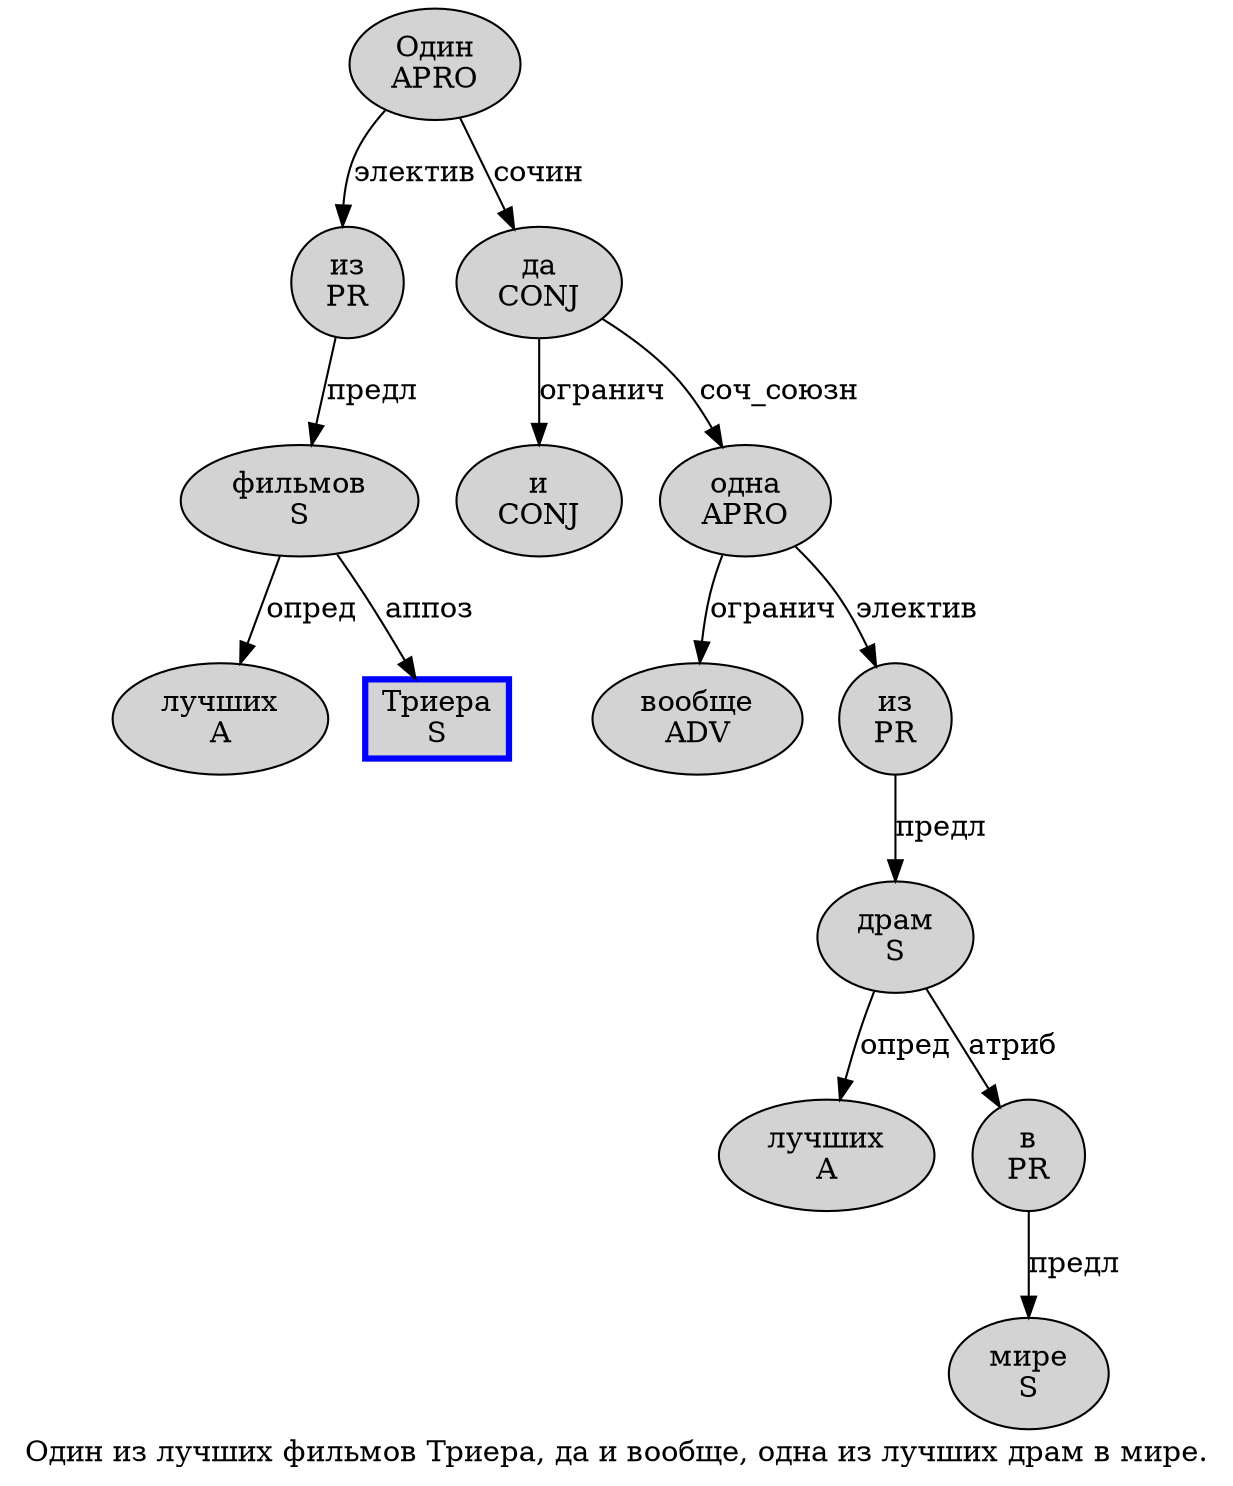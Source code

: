 digraph SENTENCE_700 {
	graph [label="Один из лучших фильмов Триера, да и вообще, одна из лучших драм в мире."]
	node [style=filled]
		0 [label="Один
APRO" color="" fillcolor=lightgray penwidth=1 shape=ellipse]
		1 [label="из
PR" color="" fillcolor=lightgray penwidth=1 shape=ellipse]
		2 [label="лучших
A" color="" fillcolor=lightgray penwidth=1 shape=ellipse]
		3 [label="фильмов
S" color="" fillcolor=lightgray penwidth=1 shape=ellipse]
		4 [label="Триера
S" color=blue fillcolor=lightgray penwidth=3 shape=box]
		6 [label="да
CONJ" color="" fillcolor=lightgray penwidth=1 shape=ellipse]
		7 [label="и
CONJ" color="" fillcolor=lightgray penwidth=1 shape=ellipse]
		8 [label="вообще
ADV" color="" fillcolor=lightgray penwidth=1 shape=ellipse]
		10 [label="одна
APRO" color="" fillcolor=lightgray penwidth=1 shape=ellipse]
		11 [label="из
PR" color="" fillcolor=lightgray penwidth=1 shape=ellipse]
		12 [label="лучших
A" color="" fillcolor=lightgray penwidth=1 shape=ellipse]
		13 [label="драм
S" color="" fillcolor=lightgray penwidth=1 shape=ellipse]
		14 [label="в
PR" color="" fillcolor=lightgray penwidth=1 shape=ellipse]
		15 [label="мире
S" color="" fillcolor=lightgray penwidth=1 shape=ellipse]
			14 -> 15 [label="предл"]
			1 -> 3 [label="предл"]
			10 -> 8 [label="огранич"]
			10 -> 11 [label="электив"]
			13 -> 12 [label="опред"]
			13 -> 14 [label="атриб"]
			6 -> 7 [label="огранич"]
			6 -> 10 [label="соч_союзн"]
			0 -> 1 [label="электив"]
			0 -> 6 [label="сочин"]
			3 -> 2 [label="опред"]
			3 -> 4 [label="аппоз"]
			11 -> 13 [label="предл"]
}